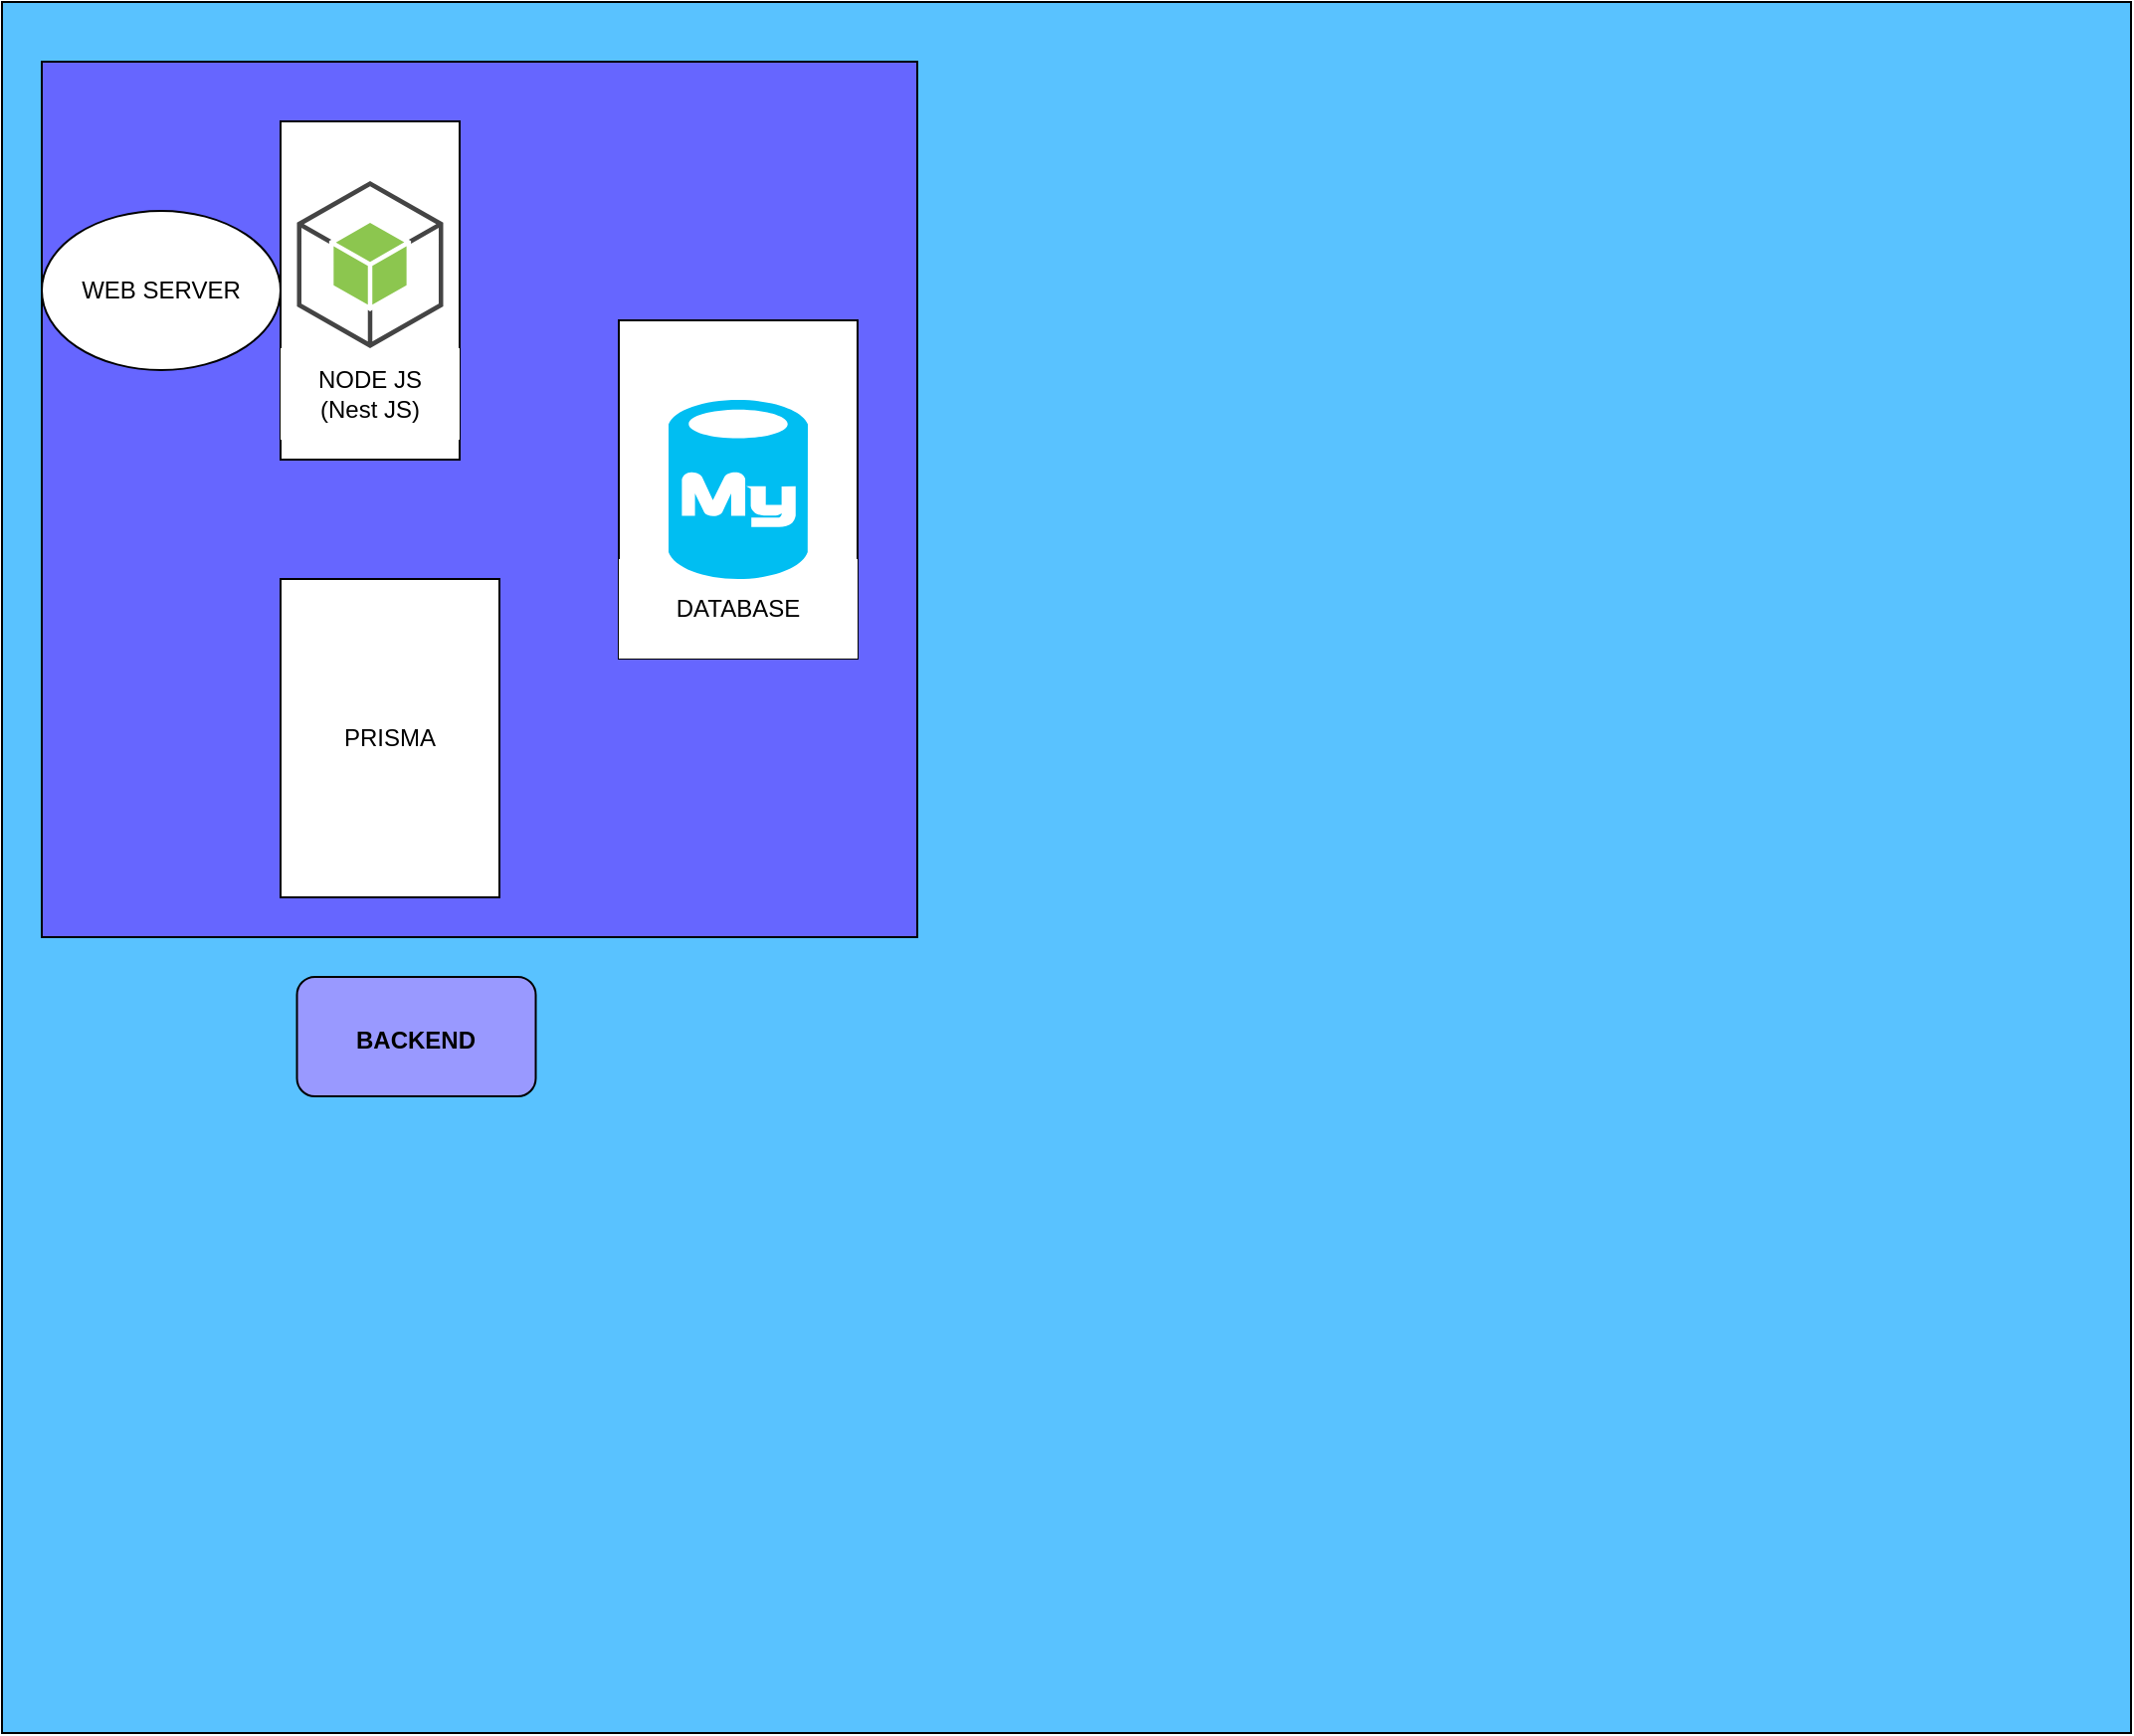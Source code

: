 <mxfile version="22.1.0" type="github">
  <diagram name="Page-1" id="a6i6F0altm2IYjbj3iWz">
    <mxGraphModel dx="880" dy="462" grid="1" gridSize="10" guides="1" tooltips="1" connect="1" arrows="1" fold="1" page="1" pageScale="1" pageWidth="827" pageHeight="1169" math="0" shadow="0">
      <root>
        <mxCell id="0" />
        <mxCell id="1" parent="0" />
        <mxCell id="pOMxqucZRWbTER7i5tgz-1" value="" style="whiteSpace=wrap;html=1;fillColor=#59C2FF;gradientColor=none;strokeColor=default;fontStyle=0" vertex="1" parent="1">
          <mxGeometry x="200" width="1070" height="870" as="geometry" />
        </mxCell>
        <mxCell id="pOMxqucZRWbTER7i5tgz-4" value="" style="whiteSpace=wrap;html=1;aspect=fixed;fillColor=#6666FF;" vertex="1" parent="1">
          <mxGeometry x="220" y="30" width="440" height="440" as="geometry" />
        </mxCell>
        <mxCell id="pOMxqucZRWbTER7i5tgz-5" value="" style="whiteSpace=wrap;html=1;" vertex="1" parent="1">
          <mxGeometry x="340" y="60" width="90" height="170" as="geometry" />
        </mxCell>
        <mxCell id="pOMxqucZRWbTER7i5tgz-6" value="&lt;h2&gt;&lt;b&gt;&lt;font style=&quot;font-size: 12px;&quot;&gt;BACKEND&lt;/font&gt;&lt;/b&gt;&lt;/h2&gt;" style="rounded=1;whiteSpace=wrap;html=1;fillColor=#9999FF;" vertex="1" parent="1">
          <mxGeometry x="348.25" y="490" width="120" height="60" as="geometry" />
        </mxCell>
        <mxCell id="pOMxqucZRWbTER7i5tgz-8" value="" style="outlineConnect=0;dashed=0;verticalLabelPosition=bottom;verticalAlign=top;align=center;html=1;shape=mxgraph.aws3.android;fillColor=#8CC64F;gradientColor=none;" vertex="1" parent="1">
          <mxGeometry x="348.25" y="90" width="73.5" height="84" as="geometry" />
        </mxCell>
        <mxCell id="pOMxqucZRWbTER7i5tgz-9" value="NODE JS&lt;br&gt;(Nest JS)" style="rounded=0;whiteSpace=wrap;html=1;strokeColor=none;" vertex="1" parent="1">
          <mxGeometry x="340" y="174" width="90" height="46" as="geometry" />
        </mxCell>
        <mxCell id="pOMxqucZRWbTER7i5tgz-10" value="PRISMA" style="whiteSpace=wrap;html=1;" vertex="1" parent="1">
          <mxGeometry x="340" y="290" width="110" height="160" as="geometry" />
        </mxCell>
        <mxCell id="pOMxqucZRWbTER7i5tgz-12" value="WEB SERVER" style="ellipse;whiteSpace=wrap;html=1;" vertex="1" parent="1">
          <mxGeometry x="220" y="105" width="120" height="80" as="geometry" />
        </mxCell>
        <mxCell id="pOMxqucZRWbTER7i5tgz-13" value="" style="whiteSpace=wrap;html=1;" vertex="1" parent="1">
          <mxGeometry x="510" y="160" width="120" height="170" as="geometry" />
        </mxCell>
        <mxCell id="pOMxqucZRWbTER7i5tgz-16" value="DATABASE" style="rounded=0;whiteSpace=wrap;html=1;strokeColor=none;" vertex="1" parent="1">
          <mxGeometry x="510" y="280" width="120" height="50" as="geometry" />
        </mxCell>
        <mxCell id="pOMxqucZRWbTER7i5tgz-17" value="" style="verticalLabelPosition=bottom;html=1;verticalAlign=top;align=center;strokeColor=none;fillColor=#00BEF2;shape=mxgraph.azure.mysql_database;" vertex="1" parent="1">
          <mxGeometry x="535" y="200" width="70" height="90" as="geometry" />
        </mxCell>
      </root>
    </mxGraphModel>
  </diagram>
</mxfile>
